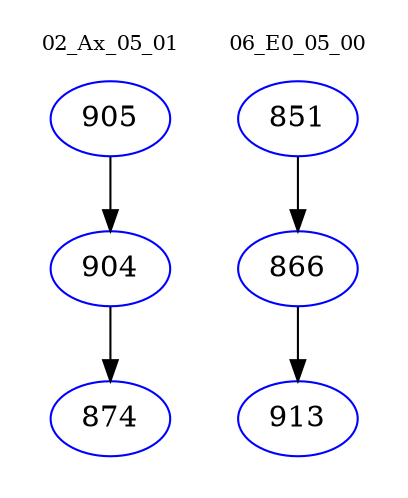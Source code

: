 digraph{
subgraph cluster_0 {
color = white
label = "02_Ax_05_01";
fontsize=10;
T0_905 [label="905", color="blue"]
T0_905 -> T0_904 [color="black"]
T0_904 [label="904", color="blue"]
T0_904 -> T0_874 [color="black"]
T0_874 [label="874", color="blue"]
}
subgraph cluster_1 {
color = white
label = "06_E0_05_00";
fontsize=10;
T1_851 [label="851", color="blue"]
T1_851 -> T1_866 [color="black"]
T1_866 [label="866", color="blue"]
T1_866 -> T1_913 [color="black"]
T1_913 [label="913", color="blue"]
}
}
